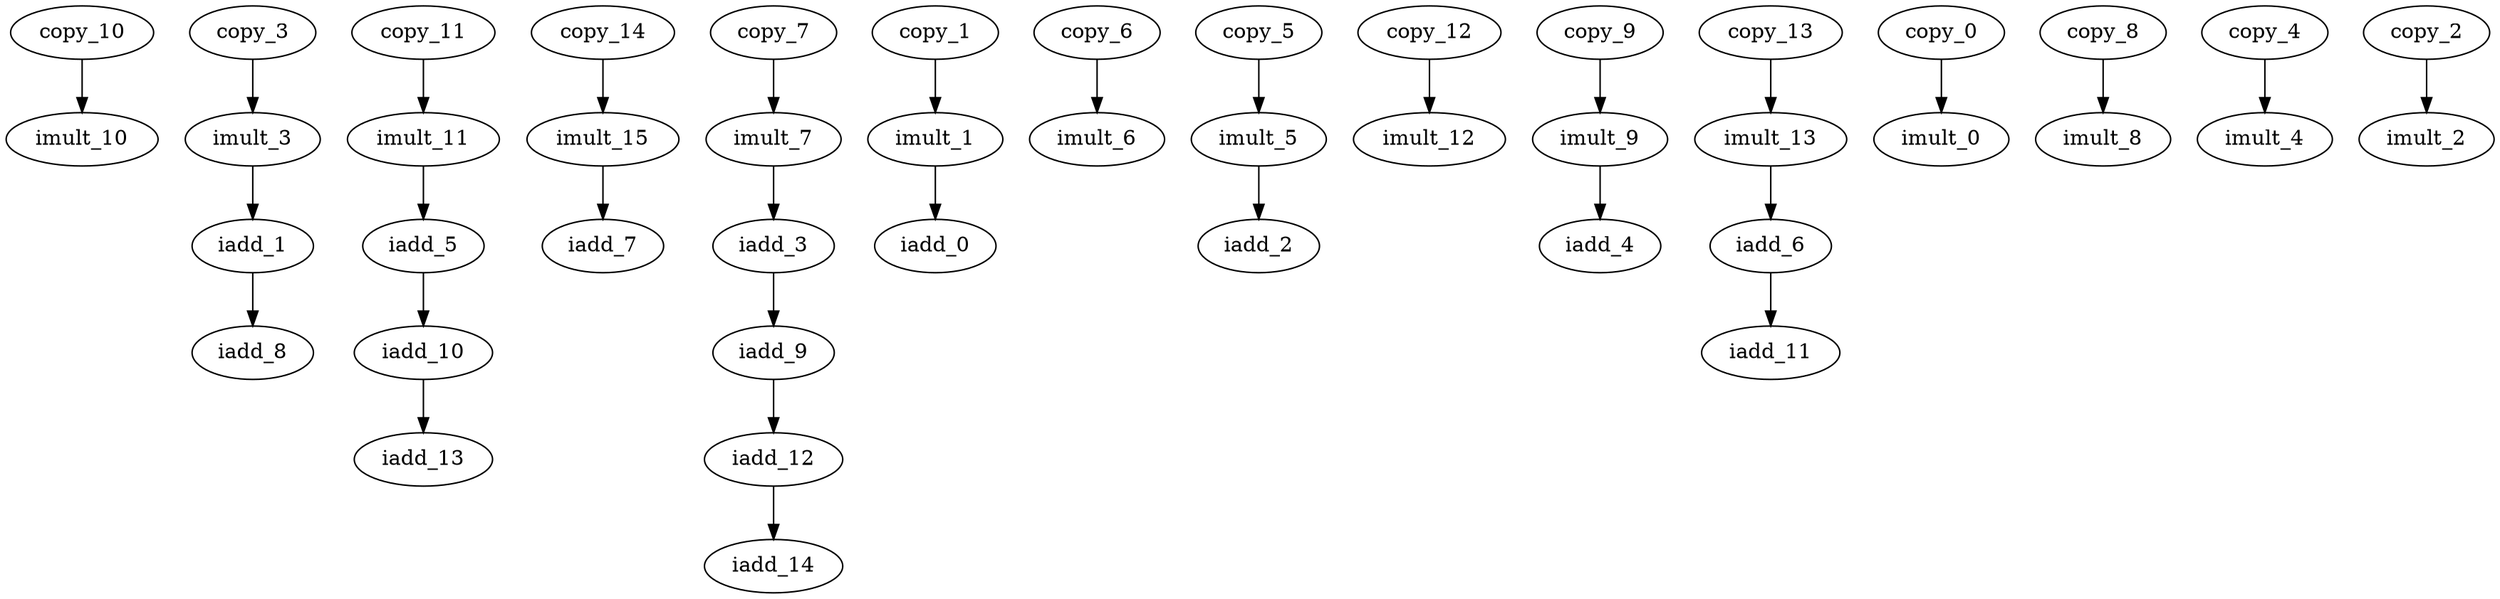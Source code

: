 digraph Fir16 {
	// G0 [label = G0 ];
	copy_10 [label = copy_10 ];
	copy_3 [label = copy_3 ];
	imult_11 [label = imult_11 ];
	iadd_7 [label = iadd_7 ];
	// A0 [label = A0 ];
	iadd_5 [label = iadd_5 ];
	iadd_13 [label = iadd_13 ];
	copy_7 [label = copy_7 ];
	iadd_0 [label = iadd_0 ];
	iadd_9 [label = iadd_9 ];
	// S0 [label = S0 ];
	imult_6 [label = imult_6 ];
	iadd_1 [label = iadd_1 ];
	iadd_10 [label = iadd_10 ];
	iadd_12 [label = iadd_12 ];
	imult_5 [label = imult_5 ];
	imult_12 [label = imult_12 ];
	imult_1 [label = imult_1 ];
	imult_9 [label = imult_9 ];
	imult_13 [label = imult_13 ];
	imult_3 [label = imult_3 ];
	iadd_3 [label = iadd_3 ];
	// imult_14 [label = imult_14 ];
	copy_0 [label = copy_0 ];
	imult_8 [label = imult_8 ];
	imult_4 [label = imult_4 ];
	copy_5 [label = copy_5 ];
	imult_10 [label = imult_10 ];
	imult_15 [label = imult_15 ];
	imult_0 [label = imult_0 ];
	copy_11 [label = copy_11 ];
	iadd_14 [label = iadd_14 ];
	imult_2 [label = imult_2 ];
	iadd_8 [label = iadd_8 ];
	copy_6 [label = copy_6 ];
	copy_12 [label = copy_12 ];
	iadd_2 [label = iadd_2 ];
	iadd_4 [label = iadd_4 ];
	copy_4 [label = copy_4 ];
	copy_14 [label = copy_14 ];
	iadd_11 [label = iadd_11 ];
	copy_13 [label = copy_13 ];
	copy_8 [label = copy_8 ];
	copy_2 [label = copy_2 ];
	imult_7 [label = imult_7 ];
	iadd_6 [label = iadd_6 ];
	copy_1 [label = copy_1 ];
	copy_9 [label = copy_9 ];
	
	// iadd_8->iadd_12 [ name = 0 color=blue];
	// imult_6->iadd_3 [ name = 1 color=blue];
	copy_5->imult_5 [ name = 2 ];
	// imult_14->iadd_7 [ name = 3 color=blue];
	copy_4->imult_4 [ name = 4 ];
	// copy_11->copy_12 [ name = 5 color=blue];
	// imult_2->iadd_1 [ name = 6 color=blue];
	imult_3->iadd_1 [ name = 7 ];
	// S0->A0 [ name = 8 color=blue];
	copy_7->imult_7 [ name = 9 ];
	imult_15->iadd_7 [ name = 10 ];
	// copy_8->copy_9 [ name = 11 color=blue];
	// copy_1->copy_2 [ name = 12 color=blue];
	copy_12->imult_12 [ name = 13 ];
	// copy_14->imult_14 [ name = 14 color=blue];
	// iadd_4->iadd_10 [ name = 15 color=blue];
	iadd_1->iadd_8 [ name = 16 ];
	iadd_5->iadd_10 [ name = 17 ];
	copy_11->imult_11 [ name = 18 ];
	iadd_3->iadd_9 [ name = 19 ];
	// copy_6->copy_7 [ name = 20 color=blue];
	imult_9->iadd_4 [ name = 21 ];
	// copy_0->copy_1 [ name = 22 color=blue];
	// imult_8->iadd_4 [ name = 23 color=blue];
	// copy_3->copy_4 [ name = 24 color=blue];
	// iadd_13->iadd_14 [ name = 25 color=blue];
	// iadd_2->iadd_9 [ name = 26 color=blue];
	// copy_7->copy_8 [ name = 27 color=blue];
	copy_13->imult_13 [ name = 28 ];
	iadd_9->iadd_12 [ name = 29 ];
	// copy_2->copy_3 [ name = 30 color=blue];
	copy_2->imult_2 [ name = 31 ];
	// copy_4->copy_5 [ name = 32 color=blue];
	// imult_10->iadd_5 [ name = 33 color=blue];
	imult_7->iadd_3 [ name = 34 ];
	// iadd_14->S0 [ name = 35 color=blue];
	iadd_10->iadd_13 [ name = 36 ];
	// iadd_0->iadd_8 [ name = 37 color=blue];
	// copy_10->copy_11 [ name = 38 color=blue];
	// copy_12->copy_13 [ name = 39 color=blue];
	copy_3->imult_3 [ name = 40 ];
	// iadd_11->iadd_13 [ name = 41 color=blue];
	copy_8->imult_8 [ name = 42 ];
	// imult_0->iadd_0 [ name = 43 color=blue];
	// G0->copy_0 [ name = 44 color=blue];
	copy_6->imult_6 [ name = 45 ];
	copy_0->imult_0 [ name = 46 ];
	copy_14->imult_15 [ name = 47 ];
	imult_11->iadd_5 [ name = 48 ];
	// imult_4->iadd_2 [ name = 49 color=blue];
	imult_5->iadd_2 [ name = 50 ];
	copy_10->imult_10 [ name = 51 ];
	iadd_6->iadd_11 [ name = 52 ];
	imult_13->iadd_6 [ name = 53 ];
	// copy_13->copy_14 [ name = 54 color=blue];
	copy_9->imult_9 [ name = 55 ];
	// copy_9->copy_10 [ name = 56 color=blue];
	// copy_5->copy_6 [ name = 57 color=blue];
	// iadd_7->iadd_11 [ name = 58 color=blue];
	iadd_12->iadd_14 [ name = 59 ];
	copy_1->imult_1 [ name = 60 ];
	imult_1->iadd_0 [ name = 61 ];
	// imult_12->iadd_6 [ name = 62 color=blue];
}